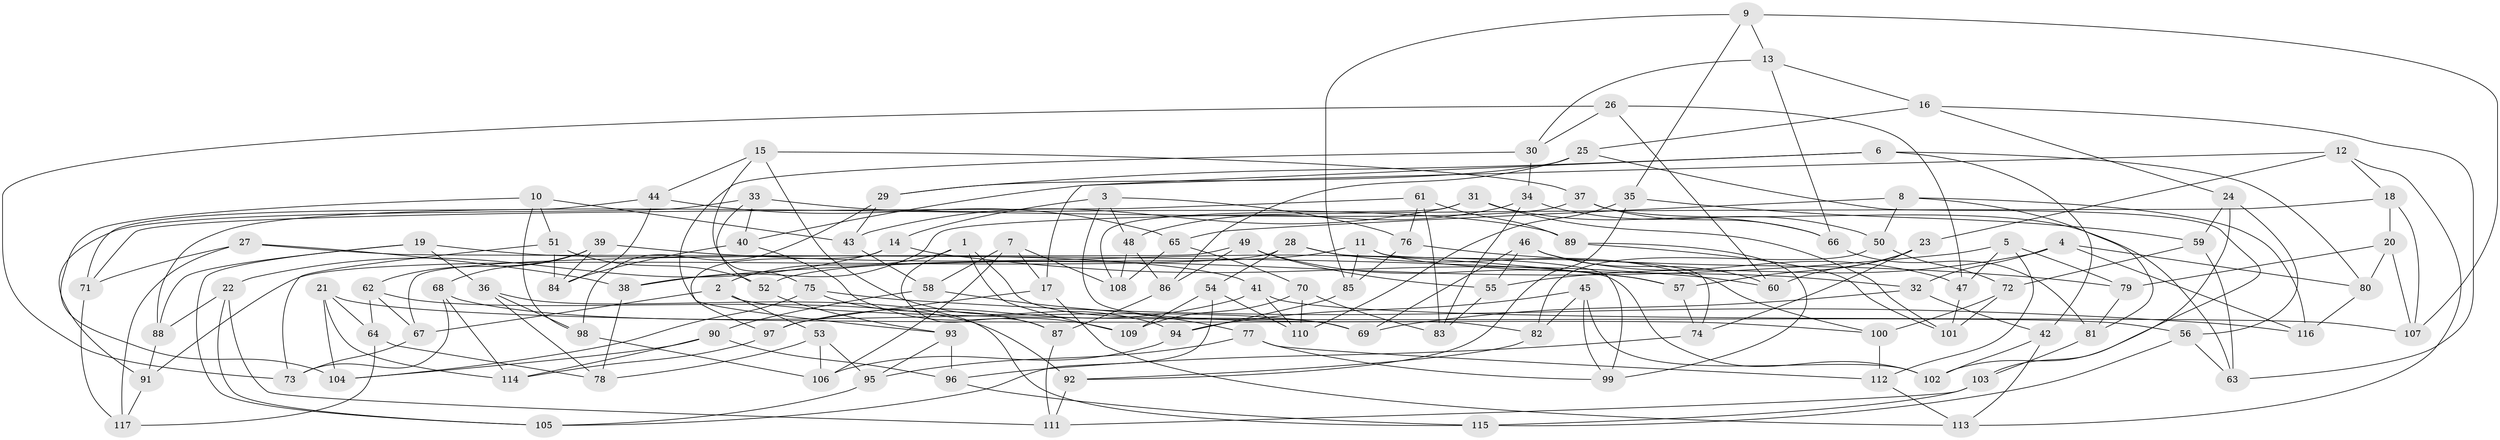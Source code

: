 // coarse degree distribution, {6: 0.5211267605633803, 4: 0.3380281690140845, 5: 0.1267605633802817, 3: 0.014084507042253521}
// Generated by graph-tools (version 1.1) at 2025/42/03/06/25 10:42:24]
// undirected, 117 vertices, 234 edges
graph export_dot {
graph [start="1"]
  node [color=gray90,style=filled];
  1;
  2;
  3;
  4;
  5;
  6;
  7;
  8;
  9;
  10;
  11;
  12;
  13;
  14;
  15;
  16;
  17;
  18;
  19;
  20;
  21;
  22;
  23;
  24;
  25;
  26;
  27;
  28;
  29;
  30;
  31;
  32;
  33;
  34;
  35;
  36;
  37;
  38;
  39;
  40;
  41;
  42;
  43;
  44;
  45;
  46;
  47;
  48;
  49;
  50;
  51;
  52;
  53;
  54;
  55;
  56;
  57;
  58;
  59;
  60;
  61;
  62;
  63;
  64;
  65;
  66;
  67;
  68;
  69;
  70;
  71;
  72;
  73;
  74;
  75;
  76;
  77;
  78;
  79;
  80;
  81;
  82;
  83;
  84;
  85;
  86;
  87;
  88;
  89;
  90;
  91;
  92;
  93;
  94;
  95;
  96;
  97;
  98;
  99;
  100;
  101;
  102;
  103;
  104;
  105;
  106;
  107;
  108;
  109;
  110;
  111;
  112;
  113;
  114;
  115;
  116;
  117;
  1 -- 69;
  1 -- 87;
  1 -- 2;
  1 -- 109;
  2 -- 56;
  2 -- 53;
  2 -- 67;
  3 -- 82;
  3 -- 14;
  3 -- 76;
  3 -- 48;
  4 -- 32;
  4 -- 55;
  4 -- 116;
  4 -- 80;
  5 -- 47;
  5 -- 38;
  5 -- 79;
  5 -- 112;
  6 -- 42;
  6 -- 17;
  6 -- 29;
  6 -- 80;
  7 -- 58;
  7 -- 108;
  7 -- 106;
  7 -- 17;
  8 -- 65;
  8 -- 116;
  8 -- 50;
  8 -- 81;
  9 -- 35;
  9 -- 107;
  9 -- 13;
  9 -- 85;
  10 -- 43;
  10 -- 98;
  10 -- 51;
  10 -- 104;
  11 -- 74;
  11 -- 52;
  11 -- 32;
  11 -- 85;
  12 -- 113;
  12 -- 18;
  12 -- 40;
  12 -- 23;
  13 -- 30;
  13 -- 16;
  13 -- 66;
  14 -- 22;
  14 -- 60;
  14 -- 97;
  15 -- 37;
  15 -- 75;
  15 -- 44;
  15 -- 94;
  16 -- 24;
  16 -- 63;
  16 -- 25;
  17 -- 113;
  17 -- 97;
  18 -- 38;
  18 -- 20;
  18 -- 107;
  19 -- 36;
  19 -- 88;
  19 -- 41;
  19 -- 105;
  20 -- 79;
  20 -- 80;
  20 -- 107;
  21 -- 114;
  21 -- 64;
  21 -- 100;
  21 -- 104;
  22 -- 105;
  22 -- 111;
  22 -- 88;
  23 -- 74;
  23 -- 60;
  23 -- 57;
  24 -- 102;
  24 -- 59;
  24 -- 56;
  25 -- 86;
  25 -- 29;
  25 -- 103;
  26 -- 60;
  26 -- 30;
  26 -- 47;
  26 -- 73;
  27 -- 102;
  27 -- 117;
  27 -- 71;
  27 -- 38;
  28 -- 54;
  28 -- 100;
  28 -- 91;
  28 -- 99;
  29 -- 98;
  29 -- 43;
  30 -- 34;
  30 -- 93;
  31 -- 43;
  31 -- 101;
  31 -- 66;
  31 -- 108;
  32 -- 42;
  32 -- 69;
  33 -- 52;
  33 -- 89;
  33 -- 91;
  33 -- 40;
  34 -- 48;
  34 -- 83;
  34 -- 50;
  35 -- 92;
  35 -- 110;
  35 -- 59;
  36 -- 115;
  36 -- 78;
  36 -- 98;
  37 -- 88;
  37 -- 66;
  37 -- 63;
  38 -- 78;
  39 -- 84;
  39 -- 68;
  39 -- 62;
  39 -- 57;
  40 -- 84;
  40 -- 109;
  41 -- 107;
  41 -- 97;
  41 -- 110;
  42 -- 102;
  42 -- 113;
  43 -- 58;
  44 -- 71;
  44 -- 84;
  44 -- 65;
  45 -- 102;
  45 -- 94;
  45 -- 99;
  45 -- 82;
  46 -- 60;
  46 -- 69;
  46 -- 47;
  46 -- 55;
  47 -- 101;
  48 -- 86;
  48 -- 108;
  49 -- 86;
  49 -- 55;
  49 -- 57;
  49 -- 67;
  50 -- 82;
  50 -- 72;
  51 -- 52;
  51 -- 73;
  51 -- 84;
  52 -- 93;
  53 -- 106;
  53 -- 95;
  53 -- 78;
  54 -- 109;
  54 -- 105;
  54 -- 110;
  55 -- 83;
  56 -- 115;
  56 -- 63;
  57 -- 74;
  58 -- 77;
  58 -- 90;
  59 -- 72;
  59 -- 63;
  61 -- 76;
  61 -- 71;
  61 -- 89;
  61 -- 83;
  62 -- 92;
  62 -- 64;
  62 -- 67;
  64 -- 78;
  64 -- 117;
  65 -- 70;
  65 -- 108;
  66 -- 81;
  67 -- 73;
  68 -- 69;
  68 -- 114;
  68 -- 73;
  70 -- 110;
  70 -- 83;
  70 -- 109;
  71 -- 117;
  72 -- 101;
  72 -- 100;
  74 -- 96;
  75 -- 87;
  75 -- 104;
  75 -- 116;
  76 -- 79;
  76 -- 85;
  77 -- 99;
  77 -- 95;
  77 -- 112;
  79 -- 81;
  80 -- 116;
  81 -- 103;
  82 -- 92;
  85 -- 94;
  86 -- 87;
  87 -- 111;
  88 -- 91;
  89 -- 99;
  89 -- 101;
  90 -- 114;
  90 -- 96;
  90 -- 104;
  91 -- 117;
  92 -- 111;
  93 -- 96;
  93 -- 95;
  94 -- 106;
  95 -- 105;
  96 -- 115;
  97 -- 114;
  98 -- 106;
  100 -- 112;
  103 -- 111;
  103 -- 115;
  112 -- 113;
}
